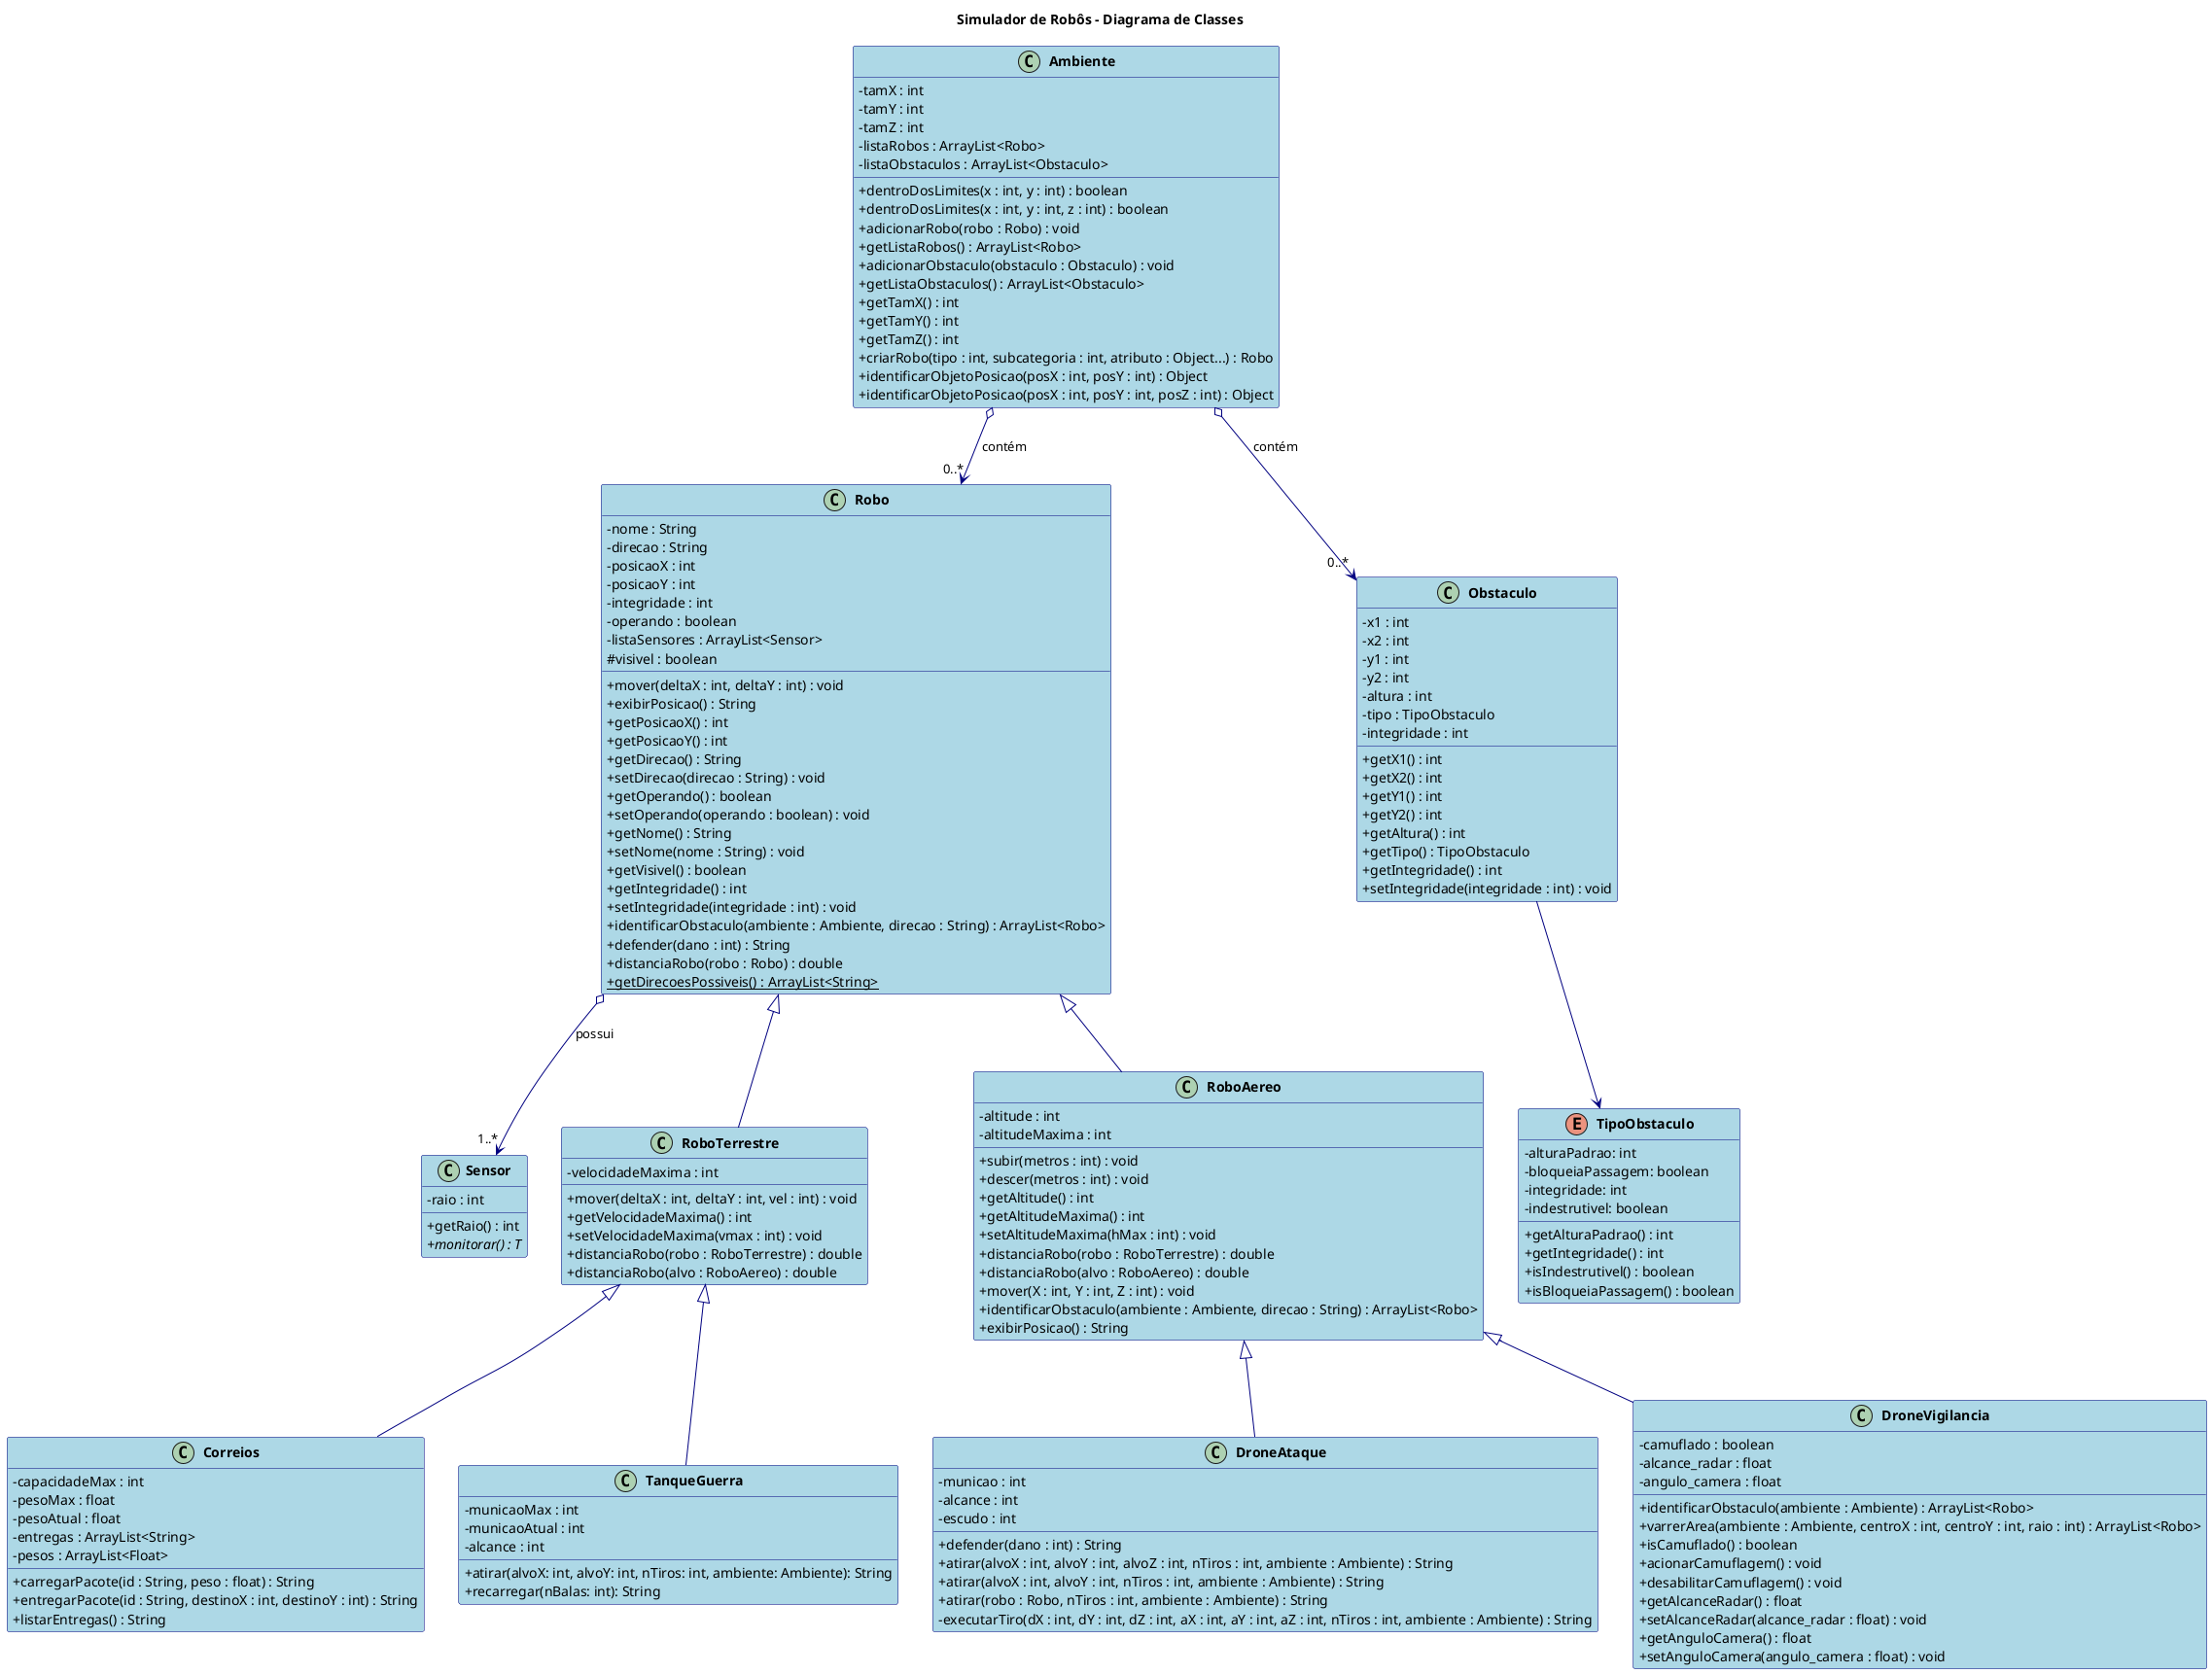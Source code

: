 @startuml Simulador de Robôs

' Definição do título do diagrama
title Simulador de Robôs - Diagrama de Classes

' Configurações de estilo para melhorar a visualização
skinparam classAttributeIconSize 0
skinparam classFontStyle bold
skinparam classBackgroundColor LightBlue
skinparam classArrowColor Navy
skinparam classBorderColor Navy

' Enumeração TipoObstaculo (implícita no seu código)
enum TipoObstaculo {
  - alturaPadrao: int
  - bloqueiaPassagem: boolean
  - integridade: int
  - indestrutivel: boolean
  + getAlturaPadrao() : int
  + getIntegridade() : int
  + isIndestrutivel() : boolean
  + isBloqueiaPassagem() : boolean
}

' Classe Sensor (implícita no seu código)
class Sensor {
  - raio : int
  + getRaio() : int
  + {abstract} monitorar() : T
}

' Classe principal Robo
class Robo {
  - nome : String
  - direcao : String
  - posicaoX : int
  - posicaoY : int
  - integridade : int
  - operando : boolean
  - listaSensores : ArrayList<Sensor>
  # visivel : boolean
  + mover(deltaX : int, deltaY : int) : void
  + exibirPosicao() : String
  + getPosicaoX() : int
  + getPosicaoY() : int
  + getDirecao() : String
  + setDirecao(direcao : String) : void
  + getOperando() : boolean
  + setOperando(operando : boolean) : void
  + getNome() : String
  + setNome(nome : String) : void
  + getVisivel() : boolean
  + getIntegridade() : int
  + setIntegridade(integridade : int) : void
  + identificarObstaculo(ambiente : Ambiente, direcao : String) : ArrayList<Robo>
  + defender(dano : int) : String
  + distanciaRobo(robo : Robo) : double
  + {static} getDirecoesPossiveis() : ArrayList<String>
}

' Classe RoboTerrestre
class RoboTerrestre {
  - velocidadeMaxima : int
  + mover(deltaX : int, deltaY : int, vel : int) : void
  + getVelocidadeMaxima() : int
  + setVelocidadeMaxima(vmax : int) : void
  + distanciaRobo(robo : RoboTerrestre) : double
  + distanciaRobo(alvo : RoboAereo) : double
}

' Classe RoboAereo
class RoboAereo {
  - altitude : int
  - altitudeMaxima : int
  + subir(metros : int) : void
  + descer(metros : int) : void
  + getAltitude() : int
  + getAltitudeMaxima() : int
  + setAltitudeMaxima(hMax : int) : void
  + distanciaRobo(robo : RoboTerrestre) : double
  + distanciaRobo(alvo : RoboAereo) : double
  + mover(X : int, Y : int, Z : int) : void
  + identificarObstaculo(ambiente : Ambiente, direcao : String) : ArrayList<Robo>
  + exibirPosicao() : String
}

' Classe Correios
class Correios {
  - capacidadeMax : int
  - pesoMax : float
  - pesoAtual : float
  - entregas : ArrayList<String>
  - pesos : ArrayList<Float>
  + carregarPacote(id : String, peso : float) : String
  + entregarPacote(id : String, destinoX : int, destinoY : int) : String
  + listarEntregas() : String
}

' Classe TanqueGuerra (implícita no seu código)
class TanqueGuerra {
  - municaoMax : int
  - municaoAtual : int
  - alcance : int
  + atirar(alvoX: int, alvoY: int, nTiros: int, ambiente: Ambiente): String
  + recarregar(nBalas: int): String
}

' Classe DroneAtaque
class DroneAtaque {
  - municao : int
  - alcance : int
  - escudo : int
  + defender(dano : int) : String
  + atirar(alvoX : int, alvoY : int, alvoZ : int, nTiros : int, ambiente : Ambiente) : String
  + atirar(alvoX : int, alvoY : int, nTiros : int, ambiente : Ambiente) : String
  + atirar(robo : Robo, nTiros : int, ambiente : Ambiente) : String
  - executarTiro(dX : int, dY : int, dZ : int, aX : int, aY : int, aZ : int, nTiros : int, ambiente : Ambiente) : String
}

' Classe DroneVigilancia
class DroneVigilancia {
  - camuflado : boolean
  - alcance_radar : float
  - angulo_camera : float
  + identificarObstaculo(ambiente : Ambiente) : ArrayList<Robo>
  + varrerArea(ambiente : Ambiente, centroX : int, centroY : int, raio : int) : ArrayList<Robo>
  + isCamuflado() : boolean
  + acionarCamuflagem() : void
  + desabilitarCamuflagem() : void
  + getAlcanceRadar() : float
  + setAlcanceRadar(alcance_radar : float) : void
  + getAnguloCamera() : float
  + setAnguloCamera(angulo_camera : float) : void
}

' Classe Obstaculo
class Obstaculo {
  - x1 : int
  - x2 : int
  - y1 : int
  - y2 : int
  - altura : int
  - tipo : TipoObstaculo
  - integridade : int
  + getX1() : int
  + getX2() : int
  + getY1() : int
  + getY2() : int
  + getAltura() : int
  + getTipo() : TipoObstaculo
  + getIntegridade() : int
  + setIntegridade(integridade : int) : void
}

' Classe Ambiente
class Ambiente {
  - tamX : int
  - tamY : int
  - tamZ : int
  - listaRobos : ArrayList<Robo>
  - listaObstaculos : ArrayList<Obstaculo>
  + dentroDosLimites(x : int, y : int) : boolean
  + dentroDosLimites(x : int, y : int, z : int) : boolean
  + adicionarRobo(robo : Robo) : void
  + getListaRobos() : ArrayList<Robo>
  + adicionarObstaculo(obstaculo : Obstaculo) : void
  + getListaObstaculos() : ArrayList<Obstaculo>
  + getTamX() : int
  + getTamY() : int
  + getTamZ() : int
  + criarRobo(tipo : int, subcategoria : int, atributo : Object...) : Robo
  + identificarObjetoPosicao(posX : int, posY : int) : Object
  + identificarObjetoPosicao(posX : int, posY : int, posZ : int) : Object
}

' Relações de herança
Robo <|-- RoboTerrestre
Robo <|-- RoboAereo
RoboTerrestre <|-- Correios
RoboTerrestre <|-- TanqueGuerra
RoboAereo <|-- DroneAtaque
RoboAereo <|-- DroneVigilancia

' Relações de associação
Obstaculo --> TipoObstaculo
Robo o--> "1..*" Sensor : possui
Ambiente o--> "0..*" Robo : contém
Ambiente o--> "0..*" Obstaculo : contém

@enduml